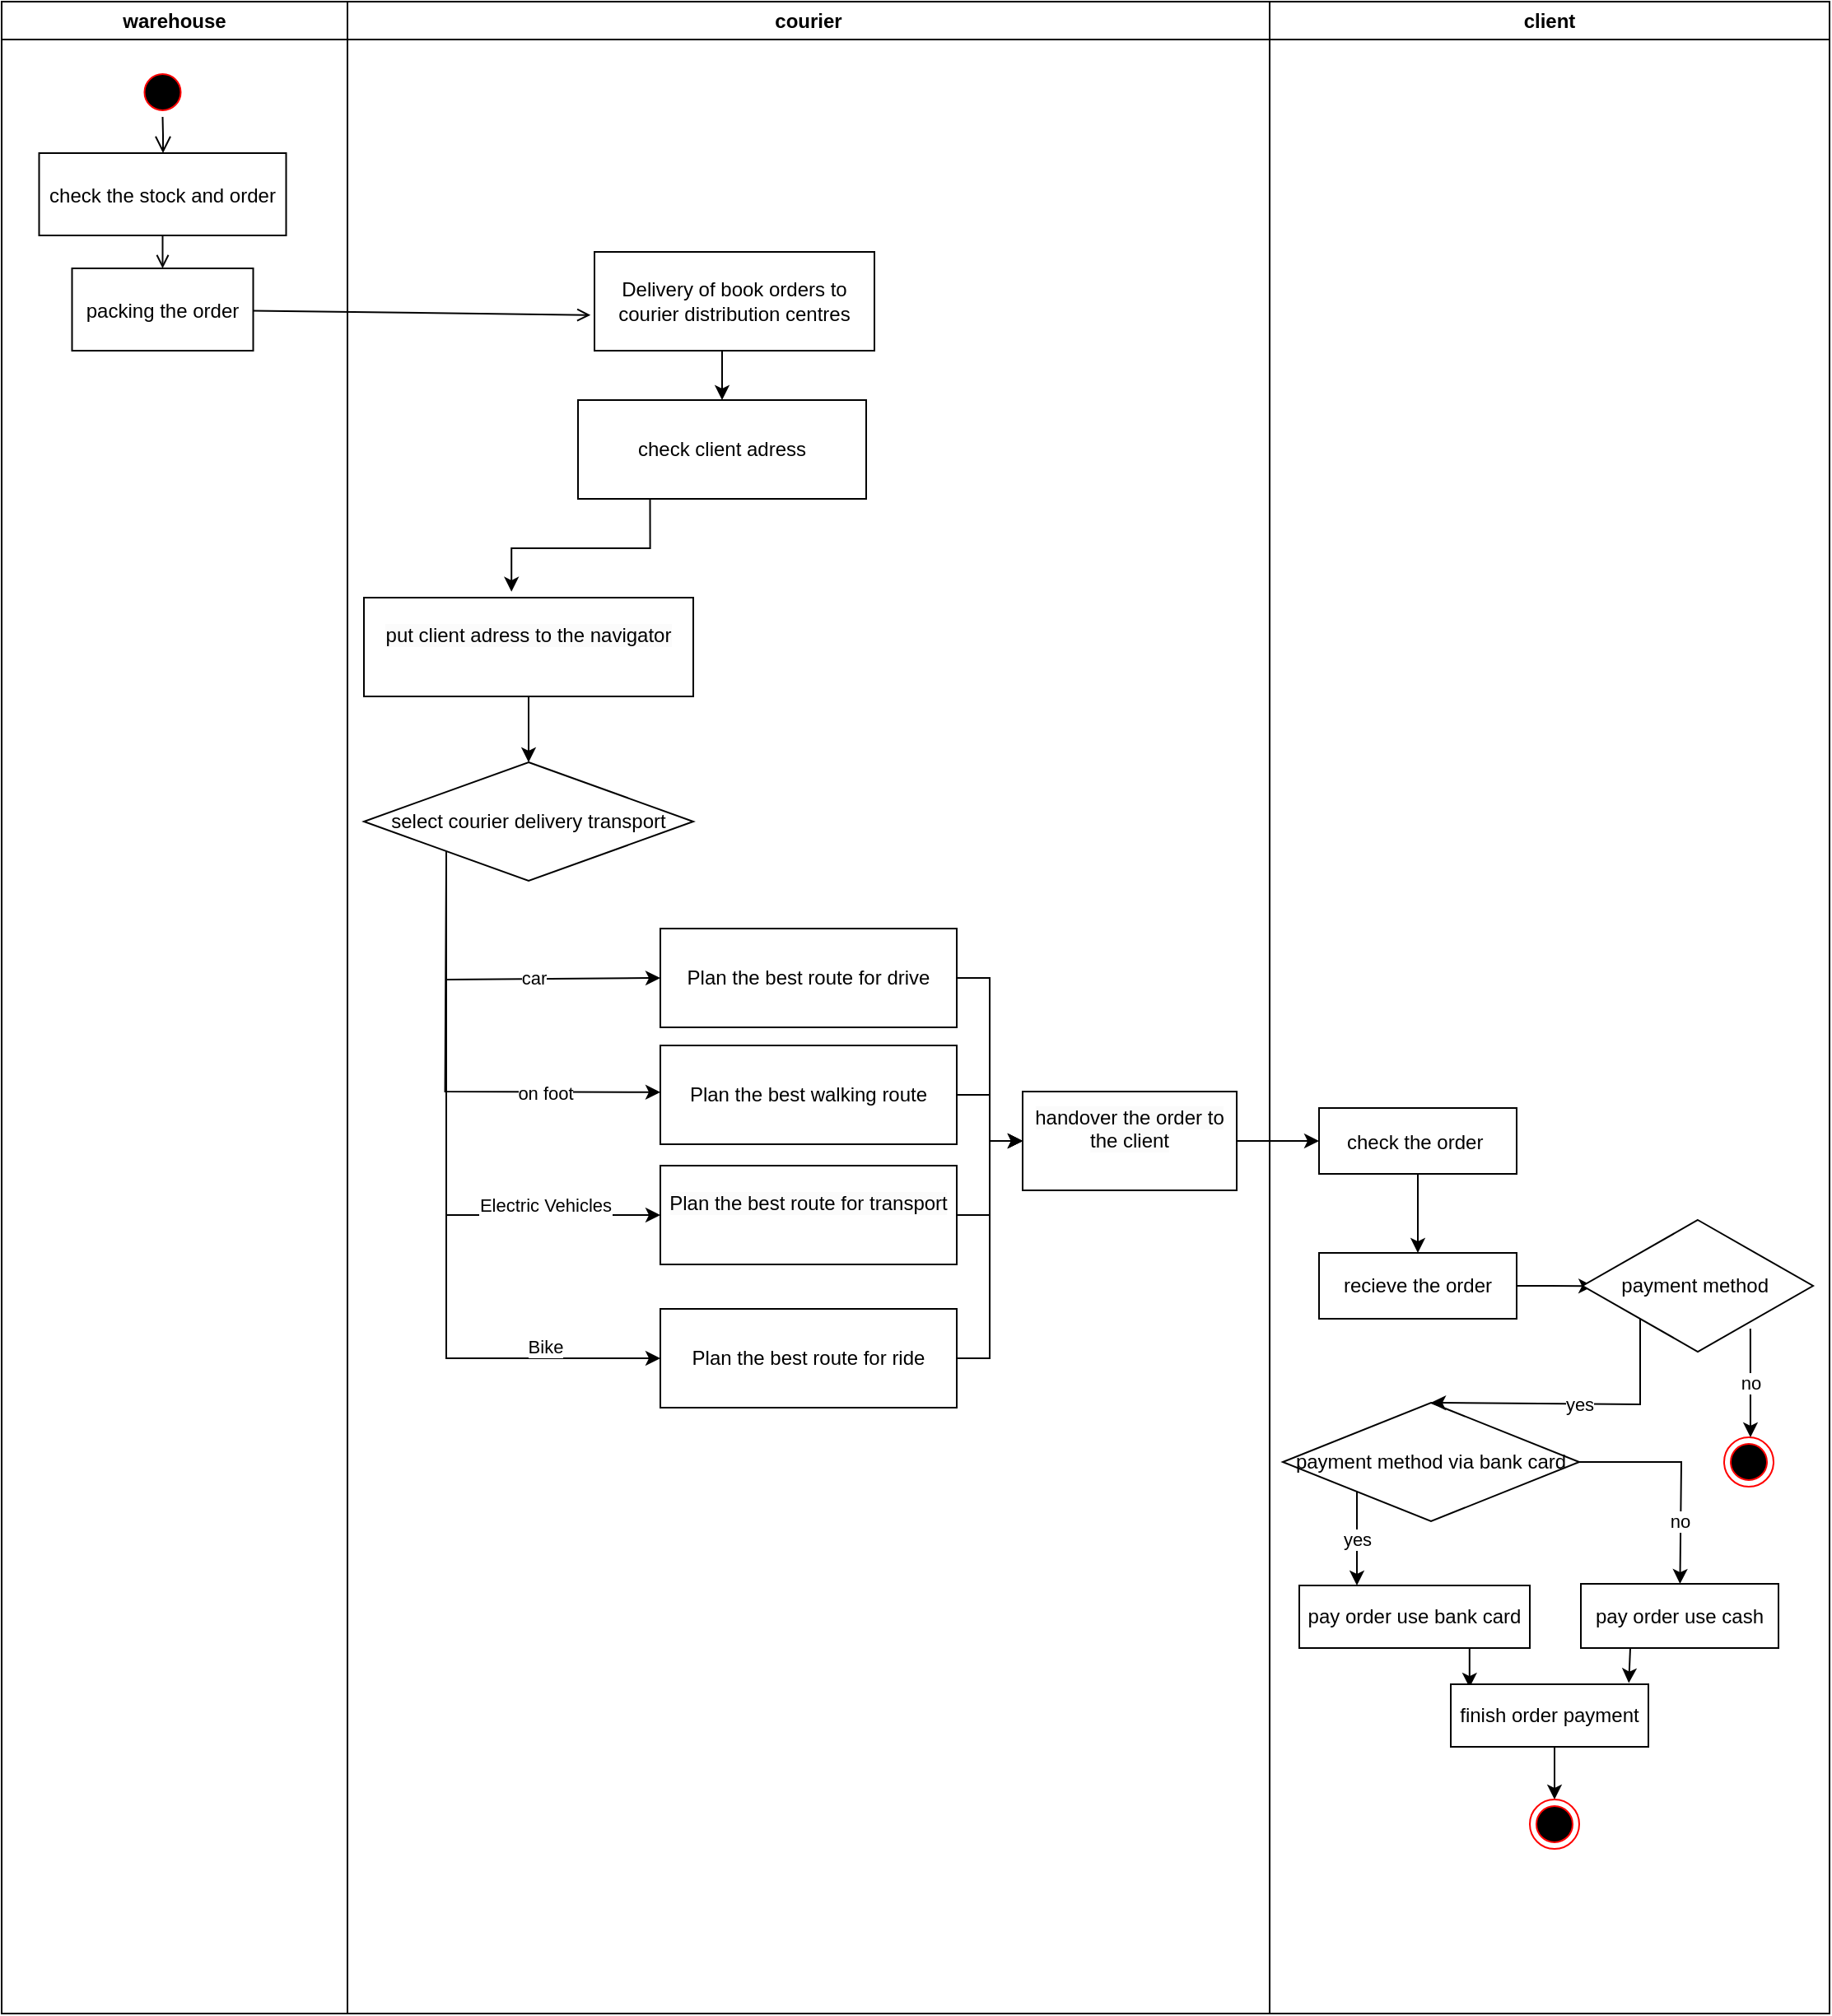 <!--[if IE]><meta http-equiv="X-UA-Compatible" content="IE=5,IE=9" ><![endif]-->
<!DOCTYPE html>
<html>
<head>
<title>UML1</title>
<meta charset="utf-8"/>
</head>
<body><div class="mxgraph" style="max-width:100%;border:1px solid transparent;" data-mxgraph="{&quot;highlight&quot;:&quot;#0000ff&quot;,&quot;nav&quot;:true,&quot;resize&quot;:true,&quot;toolbar&quot;:&quot;zoom layers tags lightbox&quot;,&quot;edit&quot;:&quot;_blank&quot;,&quot;xml&quot;:&quot;&lt;mxfile host=\&quot;app.diagrams.net\&quot; modified=\&quot;2023-06-16T01:29:13.480Z\&quot; agent=\&quot;Mozilla/5.0 (Windows NT 10.0; Win64; x64) AppleWebKit/537.36 (KHTML, like Gecko) Chrome/114.0.0.0 Safari/537.36\&quot; etag=\&quot;IOW8Pj6OrtP9Gko8BI8e\&quot; version=\&quot;21.4.0\&quot; type=\&quot;device\&quot;&gt;\n  &lt;diagram name=\&quot;Page-1\&quot; id=\&quot;e7e014a7-5840-1c2e-5031-d8a46d1fe8dd\&quot;&gt;\n    &lt;mxGraphModel dx=\&quot;1050\&quot; dy=\&quot;590\&quot; grid=\&quot;1\&quot; gridSize=\&quot;10\&quot; guides=\&quot;1\&quot; tooltips=\&quot;1\&quot; connect=\&quot;1\&quot; arrows=\&quot;1\&quot; fold=\&quot;1\&quot; page=\&quot;1\&quot; pageScale=\&quot;1\&quot; pageWidth=\&quot;1169\&quot; pageHeight=\&quot;826\&quot; background=\&quot;none\&quot; math=\&quot;0\&quot; shadow=\&quot;0\&quot;&gt;\n      &lt;root&gt;\n        &lt;mxCell id=\&quot;0\&quot; /&gt;\n        &lt;mxCell id=\&quot;1\&quot; parent=\&quot;0\&quot; /&gt;\n        &lt;mxCell id=\&quot;2\&quot; value=\&quot;warehouse\&quot; style=\&quot;swimlane;whiteSpace=wrap\&quot; parent=\&quot;1\&quot; vertex=\&quot;1\&quot;&gt;\n          &lt;mxGeometry x=\&quot;30\&quot; y=\&quot;128\&quot; width=\&quot;210\&quot; height=\&quot;1222\&quot; as=\&quot;geometry\&quot; /&gt;\n        &lt;/mxCell&gt;\n        &lt;mxCell id=\&quot;5\&quot; value=\&quot;\&quot; style=\&quot;ellipse;shape=startState;fillColor=#000000;strokeColor=#ff0000;\&quot; parent=\&quot;2\&quot; vertex=\&quot;1\&quot;&gt;\n          &lt;mxGeometry x=\&quot;82.75\&quot; y=\&quot;40\&quot; width=\&quot;30\&quot; height=\&quot;30\&quot; as=\&quot;geometry\&quot; /&gt;\n        &lt;/mxCell&gt;\n        &lt;mxCell id=\&quot;6\&quot; value=\&quot;\&quot; style=\&quot;edgeStyle=elbowEdgeStyle;elbow=horizontal;verticalAlign=bottom;endArrow=open;endSize=8;strokeColor=#000000;endFill=1;rounded=0\&quot; parent=\&quot;2\&quot; source=\&quot;5\&quot; target=\&quot;7\&quot; edge=\&quot;1\&quot;&gt;\n          &lt;mxGeometry x=\&quot;82.75\&quot; y=\&quot;40\&quot; as=\&quot;geometry\&quot;&gt;\n            &lt;mxPoint x=\&quot;97.75\&quot; y=\&quot;110\&quot; as=\&quot;targetPoint\&quot; /&gt;\n          &lt;/mxGeometry&gt;\n        &lt;/mxCell&gt;\n        &lt;mxCell id=\&quot;7\&quot; value=\&quot;check the stock and order\&quot; style=\&quot;\&quot; parent=\&quot;2\&quot; vertex=\&quot;1\&quot;&gt;\n          &lt;mxGeometry x=\&quot;22.75\&quot; y=\&quot;92\&quot; width=\&quot;150\&quot; height=\&quot;50\&quot; as=\&quot;geometry\&quot; /&gt;\n        &lt;/mxCell&gt;\n        &lt;mxCell id=\&quot;9\&quot; value=\&quot;\&quot; style=\&quot;endArrow=open;strokeColor=#050505;endFill=1;rounded=0;entryX=0.5;entryY=0;entryDx=0;entryDy=0;\&quot; parent=\&quot;2\&quot; source=\&quot;7\&quot; target=\&quot;10\&quot; edge=\&quot;1\&quot;&gt;\n          &lt;mxGeometry relative=\&quot;1\&quot; as=\&quot;geometry\&quot;&gt;\n            &lt;mxPoint x=\&quot;97.75\&quot; y=\&quot;220\&quot; as=\&quot;targetPoint\&quot; /&gt;\n          &lt;/mxGeometry&gt;\n        &lt;/mxCell&gt;\n        &lt;mxCell id=\&quot;10\&quot; value=\&quot;packing the order\&quot; style=\&quot;\&quot; parent=\&quot;2\&quot; vertex=\&quot;1\&quot;&gt;\n          &lt;mxGeometry x=\&quot;42.75\&quot; y=\&quot;162\&quot; width=\&quot;110\&quot; height=\&quot;50\&quot; as=\&quot;geometry\&quot; /&gt;\n        &lt;/mxCell&gt;\n        &lt;mxCell id=\&quot;3\&quot; value=\&quot;courier\&quot; style=\&quot;swimlane;whiteSpace=wrap\&quot; parent=\&quot;1\&quot; vertex=\&quot;1\&quot;&gt;\n          &lt;mxGeometry x=\&quot;240\&quot; y=\&quot;128\&quot; width=\&quot;560\&quot; height=\&quot;1222\&quot; as=\&quot;geometry\&quot; /&gt;\n        &lt;/mxCell&gt;\n        &lt;mxCell id=\&quot;V92sm6Ka0xcu_cGbBGVC-46\&quot; style=\&quot;edgeStyle=orthogonalEdgeStyle;rounded=0;orthogonalLoop=1;jettySize=auto;html=1;exitX=0.5;exitY=1;exitDx=0;exitDy=0;entryX=0.5;entryY=0;entryDx=0;entryDy=0;\&quot; parent=\&quot;3\&quot; source=\&quot;V92sm6Ka0xcu_cGbBGVC-41\&quot; target=\&quot;V92sm6Ka0xcu_cGbBGVC-42\&quot; edge=\&quot;1\&quot;&gt;\n          &lt;mxGeometry relative=\&quot;1\&quot; as=\&quot;geometry\&quot; /&gt;\n        &lt;/mxCell&gt;\n        &lt;mxCell id=\&quot;V92sm6Ka0xcu_cGbBGVC-41\&quot; value=\&quot;Delivery of book orders to courier distribution centres\&quot; style=\&quot;rounded=0;whiteSpace=wrap;html=1;\&quot; parent=\&quot;3\&quot; vertex=\&quot;1\&quot;&gt;\n          &lt;mxGeometry x=\&quot;150\&quot; y=\&quot;152\&quot; width=\&quot;170\&quot; height=\&quot;60\&quot; as=\&quot;geometry\&quot; /&gt;\n        &lt;/mxCell&gt;\n        &lt;mxCell id=\&quot;V92sm6Ka0xcu_cGbBGVC-47\&quot; style=\&quot;edgeStyle=orthogonalEdgeStyle;rounded=0;orthogonalLoop=1;jettySize=auto;html=1;exitX=0.25;exitY=1;exitDx=0;exitDy=0;entryX=0.448;entryY=-0.06;entryDx=0;entryDy=0;entryPerimeter=0;\&quot; parent=\&quot;3\&quot; source=\&quot;V92sm6Ka0xcu_cGbBGVC-42\&quot; target=\&quot;V92sm6Ka0xcu_cGbBGVC-72\&quot; edge=\&quot;1\&quot;&gt;\n          &lt;mxGeometry relative=\&quot;1\&quot; as=\&quot;geometry\&quot;&gt;\n            &lt;mxPoint x=\&quot;120\&quot; y=\&quot;352\&quot; as=\&quot;targetPoint\&quot; /&gt;\n          &lt;/mxGeometry&gt;\n        &lt;/mxCell&gt;\n        &lt;mxCell id=\&quot;V92sm6Ka0xcu_cGbBGVC-42\&quot; value=\&quot;check client adress\&quot; style=\&quot;rounded=0;whiteSpace=wrap;html=1;\&quot; parent=\&quot;3\&quot; vertex=\&quot;1\&quot;&gt;\n          &lt;mxGeometry x=\&quot;140\&quot; y=\&quot;242\&quot; width=\&quot;175\&quot; height=\&quot;60\&quot; as=\&quot;geometry\&quot; /&gt;\n        &lt;/mxCell&gt;\n        &lt;mxCell id=\&quot;V92sm6Ka0xcu_cGbBGVC-43\&quot; value=\&quot;select courier delivery transport\&quot; style=\&quot;rhombus;whiteSpace=wrap;html=1;\&quot; parent=\&quot;3\&quot; vertex=\&quot;1\&quot;&gt;\n          &lt;mxGeometry x=\&quot;10\&quot; y=\&quot;462\&quot; width=\&quot;200\&quot; height=\&quot;72\&quot; as=\&quot;geometry\&quot; /&gt;\n        &lt;/mxCell&gt;\n        &lt;mxCell id=\&quot;V92sm6Ka0xcu_cGbBGVC-76\&quot; style=\&quot;edgeStyle=orthogonalEdgeStyle;rounded=0;orthogonalLoop=1;jettySize=auto;html=1;exitX=1;exitY=0.5;exitDx=0;exitDy=0;entryX=0;entryY=0.5;entryDx=0;entryDy=0;\&quot; parent=\&quot;3\&quot; source=\&quot;V92sm6Ka0xcu_cGbBGVC-53\&quot; target=\&quot;V92sm6Ka0xcu_cGbBGVC-74\&quot; edge=\&quot;1\&quot;&gt;\n          &lt;mxGeometry relative=\&quot;1\&quot; as=\&quot;geometry\&quot; /&gt;\n        &lt;/mxCell&gt;\n        &lt;mxCell id=\&quot;V92sm6Ka0xcu_cGbBGVC-53\&quot; value=\&quot;Plan the best walking route\&quot; style=\&quot;rounded=0;whiteSpace=wrap;html=1;\&quot; parent=\&quot;3\&quot; vertex=\&quot;1\&quot;&gt;\n          &lt;mxGeometry x=\&quot;190\&quot; y=\&quot;634\&quot; width=\&quot;180\&quot; height=\&quot;60\&quot; as=\&quot;geometry\&quot; /&gt;\n        &lt;/mxCell&gt;\n        &lt;mxCell id=\&quot;V92sm6Ka0xcu_cGbBGVC-75\&quot; style=\&quot;edgeStyle=orthogonalEdgeStyle;rounded=0;orthogonalLoop=1;jettySize=auto;html=1;exitX=1;exitY=0.5;exitDx=0;exitDy=0;entryX=0;entryY=0.5;entryDx=0;entryDy=0;\&quot; parent=\&quot;3\&quot; source=\&quot;V92sm6Ka0xcu_cGbBGVC-52\&quot; target=\&quot;V92sm6Ka0xcu_cGbBGVC-74\&quot; edge=\&quot;1\&quot;&gt;\n          &lt;mxGeometry relative=\&quot;1\&quot; as=\&quot;geometry\&quot; /&gt;\n        &lt;/mxCell&gt;\n        &lt;mxCell id=\&quot;V92sm6Ka0xcu_cGbBGVC-52\&quot; value=\&quot;Plan the best route for drive\&quot; style=\&quot;rounded=0;whiteSpace=wrap;html=1;\&quot; parent=\&quot;3\&quot; vertex=\&quot;1\&quot;&gt;\n          &lt;mxGeometry x=\&quot;190\&quot; y=\&quot;563\&quot; width=\&quot;180\&quot; height=\&quot;60\&quot; as=\&quot;geometry\&quot; /&gt;\n        &lt;/mxCell&gt;\n        &lt;mxCell id=\&quot;V92sm6Ka0xcu_cGbBGVC-48\&quot; value=\&quot;\&quot; style=\&quot;endArrow=classic;html=1;rounded=0;exitX=0;exitY=1;exitDx=0;exitDy=0;entryX=0;entryY=0.5;entryDx=0;entryDy=0;\&quot; parent=\&quot;3\&quot; source=\&quot;V92sm6Ka0xcu_cGbBGVC-43\&quot; target=\&quot;V92sm6Ka0xcu_cGbBGVC-52\&quot; edge=\&quot;1\&quot;&gt;\n          &lt;mxGeometry relative=\&quot;1\&quot; as=\&quot;geometry\&quot;&gt;\n            &lt;mxPoint x=\&quot;230\&quot; y=\&quot;444\&quot; as=\&quot;sourcePoint\&quot; /&gt;\n            &lt;mxPoint x=\&quot;200\&quot; y=\&quot;594\&quot; as=\&quot;targetPoint\&quot; /&gt;\n            &lt;Array as=\&quot;points\&quot;&gt;\n              &lt;mxPoint x=\&quot;60\&quot; y=\&quot;594\&quot; /&gt;\n            &lt;/Array&gt;\n          &lt;/mxGeometry&gt;\n        &lt;/mxCell&gt;\n        &lt;mxCell id=\&quot;V92sm6Ka0xcu_cGbBGVC-49\&quot; value=\&quot;car\&quot; style=\&quot;edgeLabel;resizable=0;html=1;align=center;verticalAlign=middle;\&quot; parent=\&quot;V92sm6Ka0xcu_cGbBGVC-48\&quot; connectable=\&quot;0\&quot; vertex=\&quot;1\&quot;&gt;\n          &lt;mxGeometry relative=\&quot;1\&quot; as=\&quot;geometry\&quot;&gt;\n            &lt;mxPoint x=\&quot;27\&quot; y=\&quot;-1\&quot; as=\&quot;offset\&quot; /&gt;\n          &lt;/mxGeometry&gt;\n        &lt;/mxCell&gt;\n        &lt;mxCell id=\&quot;V92sm6Ka0xcu_cGbBGVC-77\&quot; value=\&quot;\&quot; style=\&quot;edgeStyle=orthogonalEdgeStyle;rounded=0;orthogonalLoop=1;jettySize=auto;html=1;\&quot; parent=\&quot;3\&quot; source=\&quot;V92sm6Ka0xcu_cGbBGVC-59\&quot; target=\&quot;V92sm6Ka0xcu_cGbBGVC-74\&quot; edge=\&quot;1\&quot;&gt;\n          &lt;mxGeometry relative=\&quot;1\&quot; as=\&quot;geometry\&quot; /&gt;\n        &lt;/mxCell&gt;\n        &lt;mxCell id=\&quot;V92sm6Ka0xcu_cGbBGVC-59\&quot; value=\&quot;&amp;#xa;&amp;lt;span style=&amp;quot;color: rgb(0, 0, 0); font-family: Helvetica; font-size: 12px; font-style: normal; font-variant-ligatures: normal; font-variant-caps: normal; font-weight: 400; letter-spacing: normal; orphans: 2; text-align: center; text-indent: 0px; text-transform: none; widows: 2; word-spacing: 0px; -webkit-text-stroke-width: 0px; background-color: rgb(251, 251, 251); text-decoration-thickness: initial; text-decoration-style: initial; text-decoration-color: initial; float: none; display: inline !important;&amp;quot;&amp;gt;Plan the best route for transport&amp;lt;/span&amp;gt;&amp;#xa;&amp;#xa;\&quot; style=\&quot;rounded=0;whiteSpace=wrap;html=1;\&quot; parent=\&quot;3\&quot; vertex=\&quot;1\&quot;&gt;\n          &lt;mxGeometry x=\&quot;190\&quot; y=\&quot;707\&quot; width=\&quot;180\&quot; height=\&quot;60\&quot; as=\&quot;geometry\&quot; /&gt;\n        &lt;/mxCell&gt;\n        &lt;mxCell id=\&quot;V92sm6Ka0xcu_cGbBGVC-55\&quot; value=\&quot;\&quot; style=\&quot;endArrow=classic;html=1;rounded=0;entryX=0.004;entryY=0.64;entryDx=0;entryDy=0;entryPerimeter=0;\&quot; parent=\&quot;3\&quot; edge=\&quot;1\&quot;&gt;\n          &lt;mxGeometry relative=\&quot;1\&quot; as=\&quot;geometry\&quot;&gt;\n            &lt;mxPoint x=\&quot;60\&quot; y=\&quot;522\&quot; as=\&quot;sourcePoint\&quot; /&gt;\n            &lt;mxPoint x=\&quot;190.0\&quot; y=\&quot;662.4\&quot; as=\&quot;targetPoint\&quot; /&gt;\n            &lt;Array as=\&quot;points\&quot;&gt;\n              &lt;mxPoint x=\&quot;59.28\&quot; y=\&quot;662\&quot; /&gt;\n            &lt;/Array&gt;\n          &lt;/mxGeometry&gt;\n        &lt;/mxCell&gt;\n        &lt;mxCell id=\&quot;V92sm6Ka0xcu_cGbBGVC-56\&quot; value=\&quot;on foot\&quot; style=\&quot;edgeLabel;resizable=0;html=1;align=center;verticalAlign=middle;\&quot; parent=\&quot;V92sm6Ka0xcu_cGbBGVC-55\&quot; connectable=\&quot;0\&quot; vertex=\&quot;1\&quot;&gt;\n          &lt;mxGeometry relative=\&quot;1\&quot; as=\&quot;geometry\&quot;&gt;\n            &lt;mxPoint x=\&quot;60\&quot; y=\&quot;5\&quot; as=\&quot;offset\&quot; /&gt;\n          &lt;/mxGeometry&gt;\n        &lt;/mxCell&gt;\n        &lt;mxCell id=\&quot;V92sm6Ka0xcu_cGbBGVC-78\&quot; style=\&quot;edgeStyle=orthogonalEdgeStyle;rounded=0;orthogonalLoop=1;jettySize=auto;html=1;exitX=1;exitY=0.5;exitDx=0;exitDy=0;entryX=0;entryY=0.5;entryDx=0;entryDy=0;\&quot; parent=\&quot;3\&quot; source=\&quot;V92sm6Ka0xcu_cGbBGVC-66\&quot; target=\&quot;V92sm6Ka0xcu_cGbBGVC-74\&quot; edge=\&quot;1\&quot;&gt;\n          &lt;mxGeometry relative=\&quot;1\&quot; as=\&quot;geometry\&quot; /&gt;\n        &lt;/mxCell&gt;\n        &lt;mxCell id=\&quot;V92sm6Ka0xcu_cGbBGVC-66\&quot; value=\&quot;Plan the best route for ride\&quot; style=\&quot;rounded=0;whiteSpace=wrap;html=1;\&quot; parent=\&quot;3\&quot; vertex=\&quot;1\&quot;&gt;\n          &lt;mxGeometry x=\&quot;190\&quot; y=\&quot;794\&quot; width=\&quot;180\&quot; height=\&quot;60\&quot; as=\&quot;geometry\&quot; /&gt;\n        &lt;/mxCell&gt;\n        &lt;mxCell id=\&quot;V92sm6Ka0xcu_cGbBGVC-67\&quot; value=\&quot;\&quot; style=\&quot;endArrow=classic;html=1;rounded=0;exitX=0;exitY=1;exitDx=0;exitDy=0;\&quot; parent=\&quot;3\&quot; source=\&quot;V92sm6Ka0xcu_cGbBGVC-43\&quot; target=\&quot;V92sm6Ka0xcu_cGbBGVC-66\&quot; edge=\&quot;1\&quot;&gt;\n          &lt;mxGeometry relative=\&quot;1\&quot; as=\&quot;geometry\&quot;&gt;\n            &lt;mxPoint x=\&quot;230\&quot; y=\&quot;664\&quot; as=\&quot;sourcePoint\&quot; /&gt;\n            &lt;mxPoint x=\&quot;390\&quot; y=\&quot;664\&quot; as=\&quot;targetPoint\&quot; /&gt;\n            &lt;Array as=\&quot;points\&quot;&gt;\n              &lt;mxPoint x=\&quot;60\&quot; y=\&quot;824\&quot; /&gt;\n            &lt;/Array&gt;\n          &lt;/mxGeometry&gt;\n        &lt;/mxCell&gt;\n        &lt;mxCell id=\&quot;V92sm6Ka0xcu_cGbBGVC-68\&quot; value=\&quot;Bike\&quot; style=\&quot;edgeLabel;resizable=0;html=1;align=center;verticalAlign=middle;\&quot; parent=\&quot;V92sm6Ka0xcu_cGbBGVC-67\&quot; connectable=\&quot;0\&quot; vertex=\&quot;1\&quot;&gt;\n          &lt;mxGeometry relative=\&quot;1\&quot; as=\&quot;geometry\&quot;&gt;\n            &lt;mxPoint x=\&quot;60\&quot; y=\&quot;82\&quot; as=\&quot;offset\&quot; /&gt;\n          &lt;/mxGeometry&gt;\n        &lt;/mxCell&gt;\n        &lt;mxCell id=\&quot;V92sm6Ka0xcu_cGbBGVC-73\&quot; style=\&quot;edgeStyle=orthogonalEdgeStyle;rounded=0;orthogonalLoop=1;jettySize=auto;html=1;exitX=0.5;exitY=1;exitDx=0;exitDy=0;entryX=0.5;entryY=0;entryDx=0;entryDy=0;\&quot; parent=\&quot;3\&quot; source=\&quot;V92sm6Ka0xcu_cGbBGVC-72\&quot; target=\&quot;V92sm6Ka0xcu_cGbBGVC-43\&quot; edge=\&quot;1\&quot;&gt;\n          &lt;mxGeometry relative=\&quot;1\&quot; as=\&quot;geometry\&quot; /&gt;\n        &lt;/mxCell&gt;\n        &lt;mxCell id=\&quot;V92sm6Ka0xcu_cGbBGVC-72\&quot; value=\&quot;&amp;#xa;&amp;lt;span style=&amp;quot;color: rgb(0, 0, 0); font-family: Helvetica; font-size: 12px; font-style: normal; font-variant-ligatures: normal; font-variant-caps: normal; font-weight: 400; letter-spacing: normal; orphans: 2; text-align: center; text-indent: 0px; text-transform: none; widows: 2; word-spacing: 0px; -webkit-text-stroke-width: 0px; background-color: rgb(251, 251, 251); text-decoration-thickness: initial; text-decoration-style: initial; text-decoration-color: initial; float: none; display: inline !important;&amp;quot;&amp;gt;put client adress to the navigator&amp;lt;/span&amp;gt;&amp;#xa;&amp;#xa;\&quot; style=\&quot;rounded=0;whiteSpace=wrap;html=1;\&quot; parent=\&quot;3\&quot; vertex=\&quot;1\&quot;&gt;\n          &lt;mxGeometry x=\&quot;10\&quot; y=\&quot;362\&quot; width=\&quot;200\&quot; height=\&quot;60\&quot; as=\&quot;geometry\&quot; /&gt;\n        &lt;/mxCell&gt;\n        &lt;mxCell id=\&quot;V92sm6Ka0xcu_cGbBGVC-74\&quot; value=\&quot;&amp;#xa;&amp;lt;span style=&amp;quot;color: rgb(0, 0, 0); font-family: Helvetica; font-size: 12px; font-style: normal; font-variant-ligatures: normal; font-variant-caps: normal; font-weight: 400; letter-spacing: normal; orphans: 2; text-align: center; text-indent: 0px; text-transform: none; widows: 2; word-spacing: 0px; -webkit-text-stroke-width: 0px; background-color: rgb(251, 251, 251); text-decoration-thickness: initial; text-decoration-style: initial; text-decoration-color: initial; float: none; display: inline !important;&amp;quot;&amp;gt;handover the order to the client&amp;lt;/span&amp;gt;&amp;#xa;&amp;#xa;\&quot; style=\&quot;rounded=0;whiteSpace=wrap;html=1;\&quot; parent=\&quot;3\&quot; vertex=\&quot;1\&quot;&gt;\n          &lt;mxGeometry x=\&quot;410\&quot; y=\&quot;662\&quot; width=\&quot;130\&quot; height=\&quot;60\&quot; as=\&quot;geometry\&quot; /&gt;\n        &lt;/mxCell&gt;\n        &lt;mxCell id=\&quot;4\&quot; value=\&quot;client\&quot; style=\&quot;swimlane;whiteSpace=wrap\&quot; parent=\&quot;1\&quot; vertex=\&quot;1\&quot;&gt;\n          &lt;mxGeometry x=\&quot;800\&quot; y=\&quot;128\&quot; width=\&quot;340\&quot; height=\&quot;1222\&quot; as=\&quot;geometry\&quot; /&gt;\n        &lt;/mxCell&gt;\n        &lt;mxCell id=\&quot;V92sm6Ka0xcu_cGbBGVC-81\&quot; style=\&quot;edgeStyle=orthogonalEdgeStyle;rounded=0;orthogonalLoop=1;jettySize=auto;html=1;exitX=0.5;exitY=1;exitDx=0;exitDy=0;entryX=0.5;entryY=0;entryDx=0;entryDy=0;\&quot; parent=\&quot;4\&quot; source=\&quot;33\&quot; target=\&quot;V92sm6Ka0xcu_cGbBGVC-79\&quot; edge=\&quot;1\&quot;&gt;\n          &lt;mxGeometry relative=\&quot;1\&quot; as=\&quot;geometry\&quot; /&gt;\n        &lt;/mxCell&gt;\n        &lt;mxCell id=\&quot;33\&quot; value=\&quot;check the order \&quot; style=\&quot;\&quot; parent=\&quot;4\&quot; vertex=\&quot;1\&quot;&gt;\n          &lt;mxGeometry x=\&quot;30\&quot; y=\&quot;672\&quot; width=\&quot;120\&quot; height=\&quot;40\&quot; as=\&quot;geometry\&quot; /&gt;\n        &lt;/mxCell&gt;\n        &lt;mxCell id=\&quot;38\&quot; value=\&quot;\&quot; style=\&quot;ellipse;shape=endState;fillColor=#000000;strokeColor=#ff0000\&quot; parent=\&quot;4\&quot; vertex=\&quot;1\&quot;&gt;\n          &lt;mxGeometry x=\&quot;276\&quot; y=\&quot;872\&quot; width=\&quot;30\&quot; height=\&quot;30\&quot; as=\&quot;geometry\&quot; /&gt;\n        &lt;/mxCell&gt;\n        &lt;mxCell id=\&quot;V92sm6Ka0xcu_cGbBGVC-89\&quot; style=\&quot;edgeStyle=orthogonalEdgeStyle;rounded=0;orthogonalLoop=1;jettySize=auto;html=1;exitX=1;exitY=0.5;exitDx=0;exitDy=0;entryX=0.047;entryY=0.503;entryDx=0;entryDy=0;entryPerimeter=0;\&quot; parent=\&quot;4\&quot; source=\&quot;V92sm6Ka0xcu_cGbBGVC-79\&quot; target=\&quot;V92sm6Ka0xcu_cGbBGVC-86\&quot; edge=\&quot;1\&quot;&gt;\n          &lt;mxGeometry relative=\&quot;1\&quot; as=\&quot;geometry\&quot; /&gt;\n        &lt;/mxCell&gt;\n        &lt;mxCell id=\&quot;V92sm6Ka0xcu_cGbBGVC-79\&quot; value=\&quot;recieve the order\&quot; style=\&quot;rounded=0;whiteSpace=wrap;html=1;\&quot; parent=\&quot;4\&quot; vertex=\&quot;1\&quot;&gt;\n          &lt;mxGeometry x=\&quot;30\&quot; y=\&quot;760\&quot; width=\&quot;120\&quot; height=\&quot;40\&quot; as=\&quot;geometry\&quot; /&gt;\n        &lt;/mxCell&gt;\n        &lt;mxCell id=\&quot;V92sm6Ka0xcu_cGbBGVC-86\&quot; value=\&quot;payment method&amp;amp;nbsp;\&quot; style=\&quot;rhombus;whiteSpace=wrap;html=1;\&quot; parent=\&quot;4\&quot; vertex=\&quot;1\&quot;&gt;\n          &lt;mxGeometry x=\&quot;190\&quot; y=\&quot;740\&quot; width=\&quot;140\&quot; height=\&quot;80\&quot; as=\&quot;geometry\&quot; /&gt;\n        &lt;/mxCell&gt;\n        &lt;mxCell id=\&quot;V92sm6Ka0xcu_cGbBGVC-90\&quot; value=\&quot;payment method via bank card\&quot; style=\&quot;rhombus;whiteSpace=wrap;html=1;\&quot; parent=\&quot;4\&quot; vertex=\&quot;1\&quot;&gt;\n          &lt;mxGeometry x=\&quot;8\&quot; y=\&quot;851\&quot; width=\&quot;180\&quot; height=\&quot;72\&quot; as=\&quot;geometry\&quot; /&gt;\n        &lt;/mxCell&gt;\n        &lt;mxCell id=\&quot;V92sm6Ka0xcu_cGbBGVC-91\&quot; value=\&quot;\&quot; style=\&quot;endArrow=classic;html=1;rounded=0;exitX=0;exitY=1;exitDx=0;exitDy=0;entryX=0.5;entryY=0;entryDx=0;entryDy=0;\&quot; parent=\&quot;4\&quot; source=\&quot;V92sm6Ka0xcu_cGbBGVC-86\&quot; target=\&quot;V92sm6Ka0xcu_cGbBGVC-90\&quot; edge=\&quot;1\&quot;&gt;\n          &lt;mxGeometry relative=\&quot;1\&quot; as=\&quot;geometry\&quot;&gt;\n            &lt;mxPoint x=\&quot;70\&quot; y=\&quot;742\&quot; as=\&quot;sourcePoint\&quot; /&gt;\n            &lt;mxPoint x=\&quot;130\&quot; y=\&quot;742\&quot; as=\&quot;targetPoint\&quot; /&gt;\n            &lt;Array as=\&quot;points\&quot;&gt;\n              &lt;mxPoint x=\&quot;225\&quot; y=\&quot;852\&quot; /&gt;\n            &lt;/Array&gt;\n          &lt;/mxGeometry&gt;\n        &lt;/mxCell&gt;\n        &lt;mxCell id=\&quot;V92sm6Ka0xcu_cGbBGVC-92\&quot; value=\&quot;yes\&quot; style=\&quot;edgeLabel;resizable=0;html=1;align=center;verticalAlign=middle;\&quot; parent=\&quot;V92sm6Ka0xcu_cGbBGVC-91\&quot; connectable=\&quot;0\&quot; vertex=\&quot;1\&quot;&gt;\n          &lt;mxGeometry relative=\&quot;1\&quot; as=\&quot;geometry\&quot; /&gt;\n        &lt;/mxCell&gt;\n        &lt;mxCell id=\&quot;V92sm6Ka0xcu_cGbBGVC-100\&quot; style=\&quot;edgeStyle=orthogonalEdgeStyle;rounded=0;orthogonalLoop=1;jettySize=auto;html=1;exitX=0.75;exitY=1;exitDx=0;exitDy=0;entryX=0.095;entryY=0.054;entryDx=0;entryDy=0;entryPerimeter=0;\&quot; parent=\&quot;4\&quot; source=\&quot;V92sm6Ka0xcu_cGbBGVC-93\&quot; target=\&quot;V92sm6Ka0xcu_cGbBGVC-99\&quot; edge=\&quot;1\&quot;&gt;\n          &lt;mxGeometry relative=\&quot;1\&quot; as=\&quot;geometry\&quot; /&gt;\n        &lt;/mxCell&gt;\n        &lt;mxCell id=\&quot;V92sm6Ka0xcu_cGbBGVC-93\&quot; value=\&quot;pay order use bank card\&quot; style=\&quot;rounded=0;whiteSpace=wrap;html=1;\&quot; parent=\&quot;4\&quot; vertex=\&quot;1\&quot;&gt;\n          &lt;mxGeometry x=\&quot;18\&quot; y=\&quot;962\&quot; width=\&quot;140\&quot; height=\&quot;38\&quot; as=\&quot;geometry\&quot; /&gt;\n        &lt;/mxCell&gt;\n        &lt;mxCell id=\&quot;V92sm6Ka0xcu_cGbBGVC-102\&quot; style=\&quot;edgeStyle=orthogonalEdgeStyle;rounded=0;orthogonalLoop=1;jettySize=auto;html=1;exitX=0.25;exitY=1;exitDx=0;exitDy=0;entryX=0.901;entryY=-0.019;entryDx=0;entryDy=0;entryPerimeter=0;\&quot; parent=\&quot;4\&quot; source=\&quot;V92sm6Ka0xcu_cGbBGVC-94\&quot; target=\&quot;V92sm6Ka0xcu_cGbBGVC-99\&quot; edge=\&quot;1\&quot;&gt;\n          &lt;mxGeometry relative=\&quot;1\&quot; as=\&quot;geometry\&quot; /&gt;\n        &lt;/mxCell&gt;\n        &lt;mxCell id=\&quot;V92sm6Ka0xcu_cGbBGVC-94\&quot; value=\&quot;pay order use cash\&quot; style=\&quot;rounded=0;whiteSpace=wrap;html=1;\&quot; parent=\&quot;4\&quot; vertex=\&quot;1\&quot;&gt;\n          &lt;mxGeometry x=\&quot;189\&quot; y=\&quot;961\&quot; width=\&quot;120\&quot; height=\&quot;39\&quot; as=\&quot;geometry\&quot; /&gt;\n        &lt;/mxCell&gt;\n        &lt;mxCell id=\&quot;V92sm6Ka0xcu_cGbBGVC-95\&quot; value=\&quot;\&quot; style=\&quot;endArrow=classic;html=1;rounded=0;exitX=0;exitY=1;exitDx=0;exitDy=0;entryX=0.25;entryY=0;entryDx=0;entryDy=0;\&quot; parent=\&quot;4\&quot; source=\&quot;V92sm6Ka0xcu_cGbBGVC-90\&quot; target=\&quot;V92sm6Ka0xcu_cGbBGVC-93\&quot; edge=\&quot;1\&quot;&gt;\n          &lt;mxGeometry relative=\&quot;1\&quot; as=\&quot;geometry\&quot;&gt;\n            &lt;mxPoint x=\&quot;30\&quot; y=\&quot;922\&quot; as=\&quot;sourcePoint\&quot; /&gt;\n            &lt;mxPoint x=\&quot;130\&quot; y=\&quot;922\&quot; as=\&quot;targetPoint\&quot; /&gt;\n          &lt;/mxGeometry&gt;\n        &lt;/mxCell&gt;\n        &lt;mxCell id=\&quot;V92sm6Ka0xcu_cGbBGVC-96\&quot; value=\&quot;yes\&quot; style=\&quot;edgeLabel;resizable=0;html=1;align=center;verticalAlign=middle;\&quot; parent=\&quot;V92sm6Ka0xcu_cGbBGVC-95\&quot; connectable=\&quot;0\&quot; vertex=\&quot;1\&quot;&gt;\n          &lt;mxGeometry relative=\&quot;1\&quot; as=\&quot;geometry\&quot; /&gt;\n        &lt;/mxCell&gt;\n        &lt;mxCell id=\&quot;V92sm6Ka0xcu_cGbBGVC-97\&quot; value=\&quot;\&quot; style=\&quot;endArrow=classic;html=1;rounded=0;exitX=1;exitY=0.5;exitDx=0;exitDy=0;\&quot; parent=\&quot;4\&quot; source=\&quot;V92sm6Ka0xcu_cGbBGVC-90\&quot; target=\&quot;V92sm6Ka0xcu_cGbBGVC-94\&quot; edge=\&quot;1\&quot;&gt;\n          &lt;mxGeometry relative=\&quot;1\&quot; as=\&quot;geometry\&quot;&gt;\n            &lt;mxPoint x=\&quot;30\&quot; y=\&quot;922\&quot; as=\&quot;sourcePoint\&quot; /&gt;\n            &lt;mxPoint x=\&quot;130\&quot; y=\&quot;922\&quot; as=\&quot;targetPoint\&quot; /&gt;\n            &lt;Array as=\&quot;points\&quot;&gt;\n              &lt;mxPoint x=\&quot;250\&quot; y=\&quot;887\&quot; /&gt;\n            &lt;/Array&gt;\n          &lt;/mxGeometry&gt;\n        &lt;/mxCell&gt;\n        &lt;mxCell id=\&quot;V92sm6Ka0xcu_cGbBGVC-98\&quot; value=\&quot;no\&quot; style=\&quot;edgeLabel;resizable=0;html=1;align=center;verticalAlign=middle;\&quot; parent=\&quot;V92sm6Ka0xcu_cGbBGVC-97\&quot; connectable=\&quot;0\&quot; vertex=\&quot;1\&quot;&gt;\n          &lt;mxGeometry relative=\&quot;1\&quot; as=\&quot;geometry\&quot;&gt;\n            &lt;mxPoint x=\&quot;-1\&quot; y=\&quot;30\&quot; as=\&quot;offset\&quot; /&gt;\n          &lt;/mxGeometry&gt;\n        &lt;/mxCell&gt;\n        &lt;mxCell id=\&quot;V92sm6Ka0xcu_cGbBGVC-104\&quot; style=\&quot;edgeStyle=orthogonalEdgeStyle;rounded=0;orthogonalLoop=1;jettySize=auto;html=1;exitX=0.5;exitY=1;exitDx=0;exitDy=0;entryX=0.5;entryY=0;entryDx=0;entryDy=0;\&quot; parent=\&quot;4\&quot; source=\&quot;V92sm6Ka0xcu_cGbBGVC-99\&quot; target=\&quot;V92sm6Ka0xcu_cGbBGVC-103\&quot; edge=\&quot;1\&quot;&gt;\n          &lt;mxGeometry relative=\&quot;1\&quot; as=\&quot;geometry\&quot; /&gt;\n        &lt;/mxCell&gt;\n        &lt;mxCell id=\&quot;V92sm6Ka0xcu_cGbBGVC-99\&quot; value=\&quot;finish order payment\&quot; style=\&quot;rounded=0;whiteSpace=wrap;html=1;\&quot; parent=\&quot;4\&quot; vertex=\&quot;1\&quot;&gt;\n          &lt;mxGeometry x=\&quot;110\&quot; y=\&quot;1022\&quot; width=\&quot;120\&quot; height=\&quot;38\&quot; as=\&quot;geometry\&quot; /&gt;\n        &lt;/mxCell&gt;\n        &lt;mxCell id=\&quot;V92sm6Ka0xcu_cGbBGVC-103\&quot; value=\&quot;\&quot; style=\&quot;ellipse;html=1;shape=endState;fillColor=#000000;strokeColor=#ff0000;\&quot; parent=\&quot;4\&quot; vertex=\&quot;1\&quot;&gt;\n          &lt;mxGeometry x=\&quot;158\&quot; y=\&quot;1092\&quot; width=\&quot;30\&quot; height=\&quot;30\&quot; as=\&quot;geometry\&quot; /&gt;\n        &lt;/mxCell&gt;\n        &lt;mxCell id=\&quot;20\&quot; value=\&quot;\&quot; style=\&quot;endArrow=open;strokeColor=#000000;endFill=1;rounded=0;entryX=-0.014;entryY=0.64;entryDx=0;entryDy=0;entryPerimeter=0;\&quot; parent=\&quot;1\&quot; source=\&quot;10\&quot; target=\&quot;V92sm6Ka0xcu_cGbBGVC-41\&quot; edge=\&quot;1\&quot;&gt;\n          &lt;mxGeometry relative=\&quot;1\&quot; as=\&quot;geometry\&quot;&gt;\n            &lt;mxPoint x=\&quot;470\&quot; y=\&quot;315\&quot; as=\&quot;targetPoint\&quot; /&gt;\n          &lt;/mxGeometry&gt;\n        &lt;/mxCell&gt;\n        &lt;mxCell id=\&quot;V92sm6Ka0xcu_cGbBGVC-60\&quot; value=\&quot;\&quot; style=\&quot;endArrow=classic;html=1;rounded=0;entryX=0;entryY=0.5;entryDx=0;entryDy=0;\&quot; parent=\&quot;1\&quot; target=\&quot;V92sm6Ka0xcu_cGbBGVC-59\&quot; edge=\&quot;1\&quot;&gt;\n          &lt;mxGeometry relative=\&quot;1\&quot; as=\&quot;geometry\&quot;&gt;\n            &lt;mxPoint x=\&quot;300\&quot; y=\&quot;650\&quot; as=\&quot;sourcePoint\&quot; /&gt;\n            &lt;mxPoint x=\&quot;630\&quot; y=\&quot;792\&quot; as=\&quot;targetPoint\&quot; /&gt;\n            &lt;Array as=\&quot;points\&quot;&gt;\n              &lt;mxPoint x=\&quot;300\&quot; y=\&quot;865\&quot; /&gt;\n            &lt;/Array&gt;\n          &lt;/mxGeometry&gt;\n        &lt;/mxCell&gt;\n        &lt;mxCell id=\&quot;V92sm6Ka0xcu_cGbBGVC-61\&quot; value=\&quot;Electric Vehicles\&quot; style=\&quot;edgeLabel;resizable=0;html=1;align=center;verticalAlign=middle;\&quot; parent=\&quot;V92sm6Ka0xcu_cGbBGVC-60\&quot; connectable=\&quot;0\&quot; vertex=\&quot;1\&quot;&gt;\n          &lt;mxGeometry relative=\&quot;1\&quot; as=\&quot;geometry\&quot;&gt;\n            &lt;mxPoint x=\&quot;60\&quot; y=\&quot;36\&quot; as=\&quot;offset\&quot; /&gt;\n          &lt;/mxGeometry&gt;\n        &lt;/mxCell&gt;\n        &lt;mxCell id=\&quot;V92sm6Ka0xcu_cGbBGVC-84\&quot; style=\&quot;edgeStyle=orthogonalEdgeStyle;rounded=0;orthogonalLoop=1;jettySize=auto;html=1;exitX=1;exitY=0.5;exitDx=0;exitDy=0;entryX=0;entryY=0.5;entryDx=0;entryDy=0;\&quot; parent=\&quot;1\&quot; source=\&quot;V92sm6Ka0xcu_cGbBGVC-74\&quot; target=\&quot;33\&quot; edge=\&quot;1\&quot;&gt;\n          &lt;mxGeometry relative=\&quot;1\&quot; as=\&quot;geometry\&quot;&gt;\n            &lt;mxPoint x=\&quot;820\&quot; y=\&quot;830\&quot; as=\&quot;targetPoint\&quot; /&gt;\n          &lt;/mxGeometry&gt;\n        &lt;/mxCell&gt;\n        &lt;mxCell id=\&quot;V92sm6Ka0xcu_cGbBGVC-87\&quot; value=\&quot;\&quot; style=\&quot;endArrow=classic;html=1;rounded=0;exitX=0.728;exitY=0.825;exitDx=0;exitDy=0;exitPerimeter=0;\&quot; parent=\&quot;1\&quot; source=\&quot;V92sm6Ka0xcu_cGbBGVC-86\&quot; edge=\&quot;1\&quot;&gt;\n          &lt;mxGeometry relative=\&quot;1\&quot; as=\&quot;geometry\&quot;&gt;\n            &lt;mxPoint x=\&quot;950\&quot; y=\&quot;910\&quot; as=\&quot;sourcePoint\&quot; /&gt;\n            &lt;mxPoint x=\&quot;1092\&quot; y=\&quot;1000\&quot; as=\&quot;targetPoint\&quot; /&gt;\n          &lt;/mxGeometry&gt;\n        &lt;/mxCell&gt;\n        &lt;mxCell id=\&quot;V92sm6Ka0xcu_cGbBGVC-88\&quot; value=\&quot;no\&quot; style=\&quot;edgeLabel;resizable=0;html=1;align=center;verticalAlign=middle;\&quot; parent=\&quot;V92sm6Ka0xcu_cGbBGVC-87\&quot; connectable=\&quot;0\&quot; vertex=\&quot;1\&quot;&gt;\n          &lt;mxGeometry relative=\&quot;1\&quot; as=\&quot;geometry\&quot; /&gt;\n        &lt;/mxCell&gt;\n      &lt;/root&gt;\n    &lt;/mxGraphModel&gt;\n  &lt;/diagram&gt;\n&lt;/mxfile&gt;\n&quot;}"></div>
<script type="text/javascript" src="https://viewer.diagrams.net/js/viewer-static.min.js"></script>
</body>
</html>